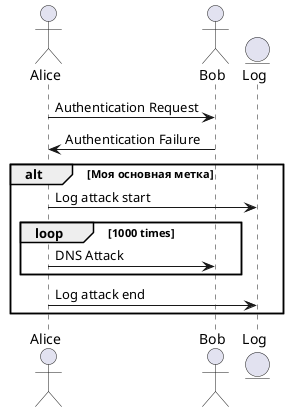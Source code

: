 @startuml

actor Alice
actor Bob
entity Log

Alice -> Bob: Authentication Request
Bob -> Alice: Authentication Failure

alt Моя основная метка
    Alice -> Log : Log attack start
    loop 1000 times
        Alice -> Bob: DNS Attack
    end
    Alice -> Log : Log attack end
end
@enduml